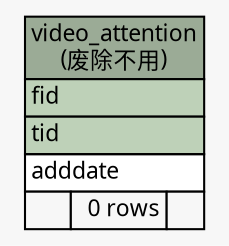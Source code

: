 // dot 2.26.0 on Linux 2.6.32-504.3.3.el6.x86_64
// SchemaSpy rev Unknown
digraph "video_attention" {
  graph [
    rankdir="RL"
    bgcolor="#f7f7f7"
    nodesep="0.18"
    ranksep="0.46"
    fontname="Microsoft YaHei"
    fontsize="11"
  ];
  node [
    fontname="Microsoft YaHei"
    fontsize="11"
    shape="plaintext"
  ];
  edge [
    arrowsize="0.8"
  ];
  "video_attention" [
    label=<
    <TABLE BORDER="0" CELLBORDER="1" CELLSPACING="0" BGCOLOR="#ffffff">
      <TR><TD COLSPAN="3" BGCOLOR="#9bab96" ALIGN="CENTER">video_attention<br/>(废除不用)</TD></TR>
      <TR><TD PORT="fid" COLSPAN="3" BGCOLOR="#bed1b8" ALIGN="LEFT">fid</TD></TR>
      <TR><TD PORT="tid" COLSPAN="3" BGCOLOR="#bed1b8" ALIGN="LEFT">tid</TD></TR>
      <TR><TD PORT="adddate" COLSPAN="3" ALIGN="LEFT">adddate</TD></TR>
      <TR><TD ALIGN="LEFT" BGCOLOR="#f7f7f7">  </TD><TD ALIGN="RIGHT" BGCOLOR="#f7f7f7">0 rows</TD><TD ALIGN="RIGHT" BGCOLOR="#f7f7f7">  </TD></TR>
    </TABLE>>
    URL="tables/video_attention.html"
    tooltip="video_attention"
  ];
}
